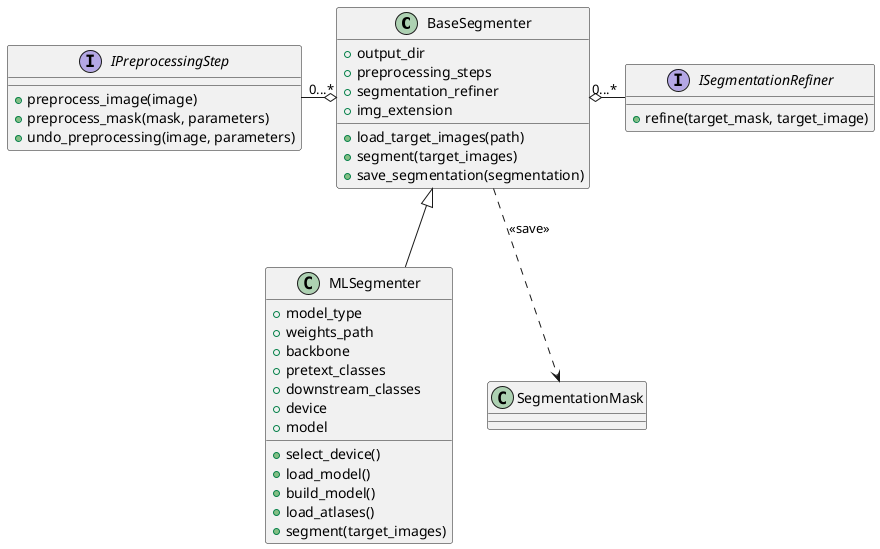 @startuml

class BaseSegmenter {
    + output_dir
    + preprocessing_steps
    + segmentation_refiner
    + img_extension
    + load_target_images(path)
    + segment(target_images)
    + save_segmentation(segmentation)
}

interface IPreprocessingStep {
    + preprocess_image(image)
    + preprocess_mask(mask, parameters)
    + undo_preprocessing(image, parameters)
}

interface ISegmentationRefiner {
    + refine(target_mask, target_image)
}

class MLSegmenter {
    + model_type
    + weights_path
    + backbone
    + pretext_classes
    + downstream_classes
    + device
    + model
    + select_device()
    + load_model()
    + build_model()
    + load_atlases()
    + segment(target_images)
}



BaseSegmenter o-l- "0...*" IPreprocessingStep
BaseSegmenter o-r- "0...*" ISegmentationRefiner
BaseSegmenter <|-- MLSegmenter

class SegmentationMask {
}
BaseSegmenter .d.> SegmentationMask : <<save>>

@enduml